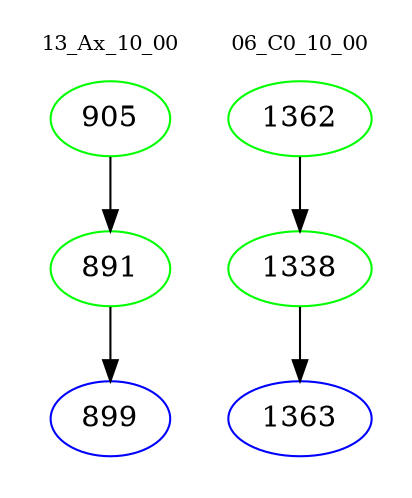 digraph{
subgraph cluster_0 {
color = white
label = "13_Ax_10_00";
fontsize=10;
T0_905 [label="905", color="green"]
T0_905 -> T0_891 [color="black"]
T0_891 [label="891", color="green"]
T0_891 -> T0_899 [color="black"]
T0_899 [label="899", color="blue"]
}
subgraph cluster_1 {
color = white
label = "06_C0_10_00";
fontsize=10;
T1_1362 [label="1362", color="green"]
T1_1362 -> T1_1338 [color="black"]
T1_1338 [label="1338", color="green"]
T1_1338 -> T1_1363 [color="black"]
T1_1363 [label="1363", color="blue"]
}
}
